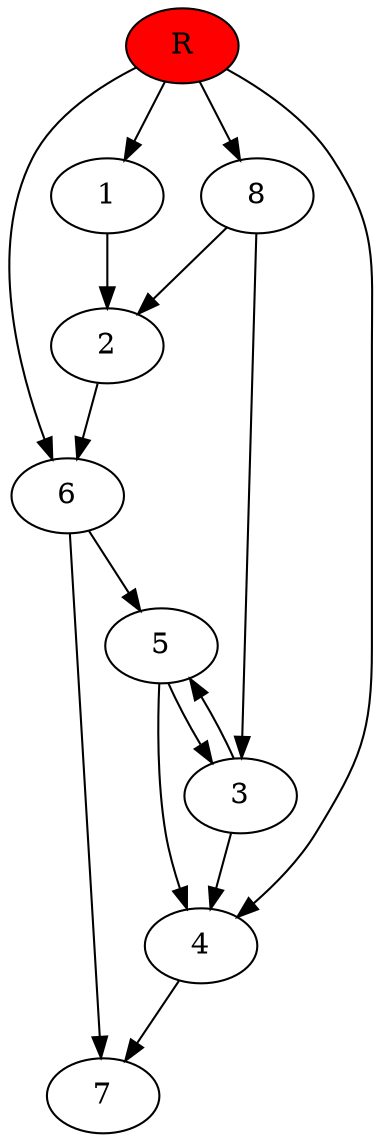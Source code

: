 digraph prb40930 {
	1
	2
	3
	4
	5
	6
	7
	8
	R [fillcolor="#ff0000" style=filled]
	1 -> 2
	2 -> 6
	3 -> 4
	3 -> 5
	4 -> 7
	5 -> 3
	5 -> 4
	6 -> 5
	6 -> 7
	8 -> 2
	8 -> 3
	R -> 1
	R -> 4
	R -> 6
	R -> 8
}
